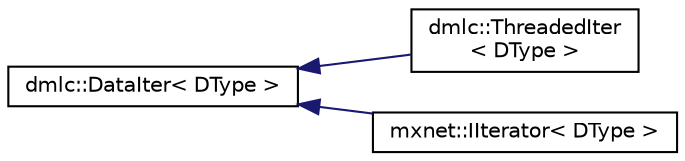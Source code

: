 digraph "Graphical Class Hierarchy"
{
 // LATEX_PDF_SIZE
  edge [fontname="Helvetica",fontsize="10",labelfontname="Helvetica",labelfontsize="10"];
  node [fontname="Helvetica",fontsize="10",shape=record];
  rankdir="LR";
  Node0 [label="dmlc::DataIter\< DType \>",height=0.2,width=0.4,color="black", fillcolor="white", style="filled",URL="$classdmlc_1_1DataIter.html",tooltip="data iterator interface this is not a C++ style iterator, but nice for data pulling:) This interface ..."];
  Node0 -> Node1 [dir="back",color="midnightblue",fontsize="10",style="solid",fontname="Helvetica"];
  Node1 [label="dmlc::ThreadedIter\l\< DType \>",height=0.2,width=0.4,color="black", fillcolor="white", style="filled",URL="$classdmlc_1_1ThreadedIter.html",tooltip="a iterator that was backed by a thread to pull data eagerly from a single producer into a bounded buf..."];
  Node0 -> Node2 [dir="back",color="midnightblue",fontsize="10",style="solid",fontname="Helvetica"];
  Node2 [label="mxnet::IIterator\< DType \>",height=0.2,width=0.4,color="black", fillcolor="white", style="filled",URL="$classmxnet_1_1IIterator.html",tooltip="iterator type"];
}
